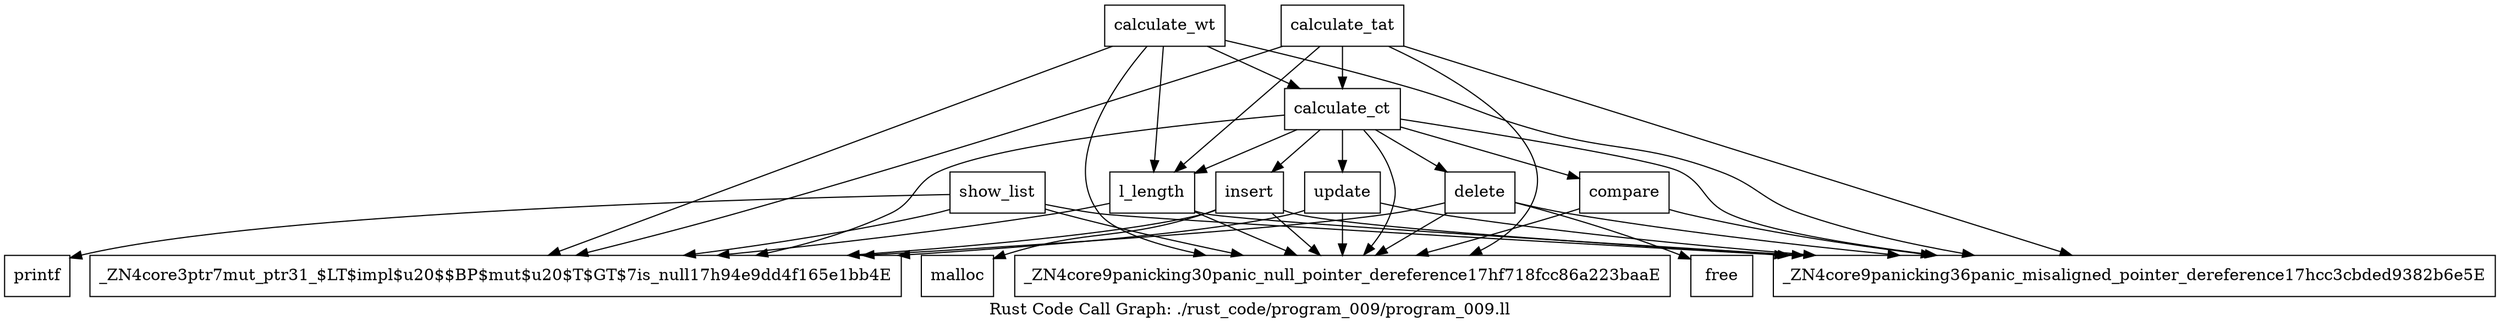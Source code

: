 digraph "Rust Code Call Graph: ./rust_code/program_009/program_009.ll" {
	label="Rust Code Call Graph: ./rust_code/program_009/program_009.ll";

	Node0x55ec15513790 [shape=record,label="{_ZN4core3ptr7mut_ptr31_$LT$impl$u20$$BP$mut$u20$T$GT$7is_null17h94e9dd4f165e1bb4E}"];
	Node0x55ec154b1910 [shape=record,label="{insert}"];
	Node0x55ec154b1910 -> Node0x55ec154b3520;
	Node0x55ec154b1910 -> Node0x55ec154b6bc0;
	Node0x55ec154b1910 -> Node0x55ec154b7b50;
	Node0x55ec154b1910 -> Node0x55ec15513790;
	Node0x55ec154bb6b0 [shape=record,label="{show_list}"];
	Node0x55ec154bb6b0 -> Node0x55ec154bdf00;
	Node0x55ec154bb6b0 -> Node0x55ec15513790;
	Node0x55ec154bb6b0 -> Node0x55ec154b6bc0;
	Node0x55ec154bb6b0 -> Node0x55ec154b7b50;
	Node0x55ec154ba4e0 [shape=record,label="{delete}"];
	Node0x55ec154ba4e0 -> Node0x55ec154b6bc0;
	Node0x55ec154ba4e0 -> Node0x55ec15513790;
	Node0x55ec154ba4e0 -> Node0x55ec154b7b50;
	Node0x55ec154ba4e0 -> Node0x55ec154ae400;
	Node0x55ec154c6610 [shape=record,label="{calculate_ct}"];
	Node0x55ec154c6610 -> Node0x55ec154b6bc0;
	Node0x55ec154c6610 -> Node0x55ec154c0030;
	Node0x55ec154c6610 -> Node0x55ec154b7b50;
	Node0x55ec154c6610 -> Node0x55ec15513790;
	Node0x55ec154c6610 -> Node0x55ec154ba4e0;
	Node0x55ec154c6610 -> Node0x55ec154c3500;
	Node0x55ec154c6610 -> Node0x55ec154c4e40;
	Node0x55ec154c6610 -> Node0x55ec154b1910;
	Node0x55ec154c0030 [shape=record,label="{l_length}"];
	Node0x55ec154c0030 -> Node0x55ec154b6bc0;
	Node0x55ec154c0030 -> Node0x55ec154b7b50;
	Node0x55ec154c0030 -> Node0x55ec15513790;
	Node0x55ec154c3500 [shape=record,label="{update}"];
	Node0x55ec154c3500 -> Node0x55ec154b6bc0;
	Node0x55ec154c3500 -> Node0x55ec15513790;
	Node0x55ec154c3500 -> Node0x55ec154b7b50;
	Node0x55ec154c4e40 [shape=record,label="{compare}"];
	Node0x55ec154c4e40 -> Node0x55ec154b6bc0;
	Node0x55ec154c4e40 -> Node0x55ec154b7b50;
	Node0x55ec15521100 [shape=record,label="{calculate_tat}"];
	Node0x55ec15521100 -> Node0x55ec154c0030;
	Node0x55ec15521100 -> Node0x55ec154b6bc0;
	Node0x55ec15521100 -> Node0x55ec154b7b50;
	Node0x55ec15521100 -> Node0x55ec15513790;
	Node0x55ec15521100 -> Node0x55ec154c6610;
	Node0x55ec154c9a10 [shape=record,label="{calculate_wt}"];
	Node0x55ec154c9a10 -> Node0x55ec154c0030;
	Node0x55ec154c9a10 -> Node0x55ec154b6bc0;
	Node0x55ec154c9a10 -> Node0x55ec154b7b50;
	Node0x55ec154c9a10 -> Node0x55ec15513790;
	Node0x55ec154c9a10 -> Node0x55ec154c6610;
	Node0x55ec154b3520 [shape=record,label="{malloc}"];
	Node0x55ec154b6bc0 [shape=record,label="{_ZN4core9panicking36panic_misaligned_pointer_dereference17hcc3cbded9382b6e5E}"];
	Node0x55ec154b7b50 [shape=record,label="{_ZN4core9panicking30panic_null_pointer_dereference17hf718fcc86a223baaE}"];
	Node0x55ec154ae400 [shape=record,label="{free}"];
	Node0x55ec154bdf00 [shape=record,label="{printf}"];
}
